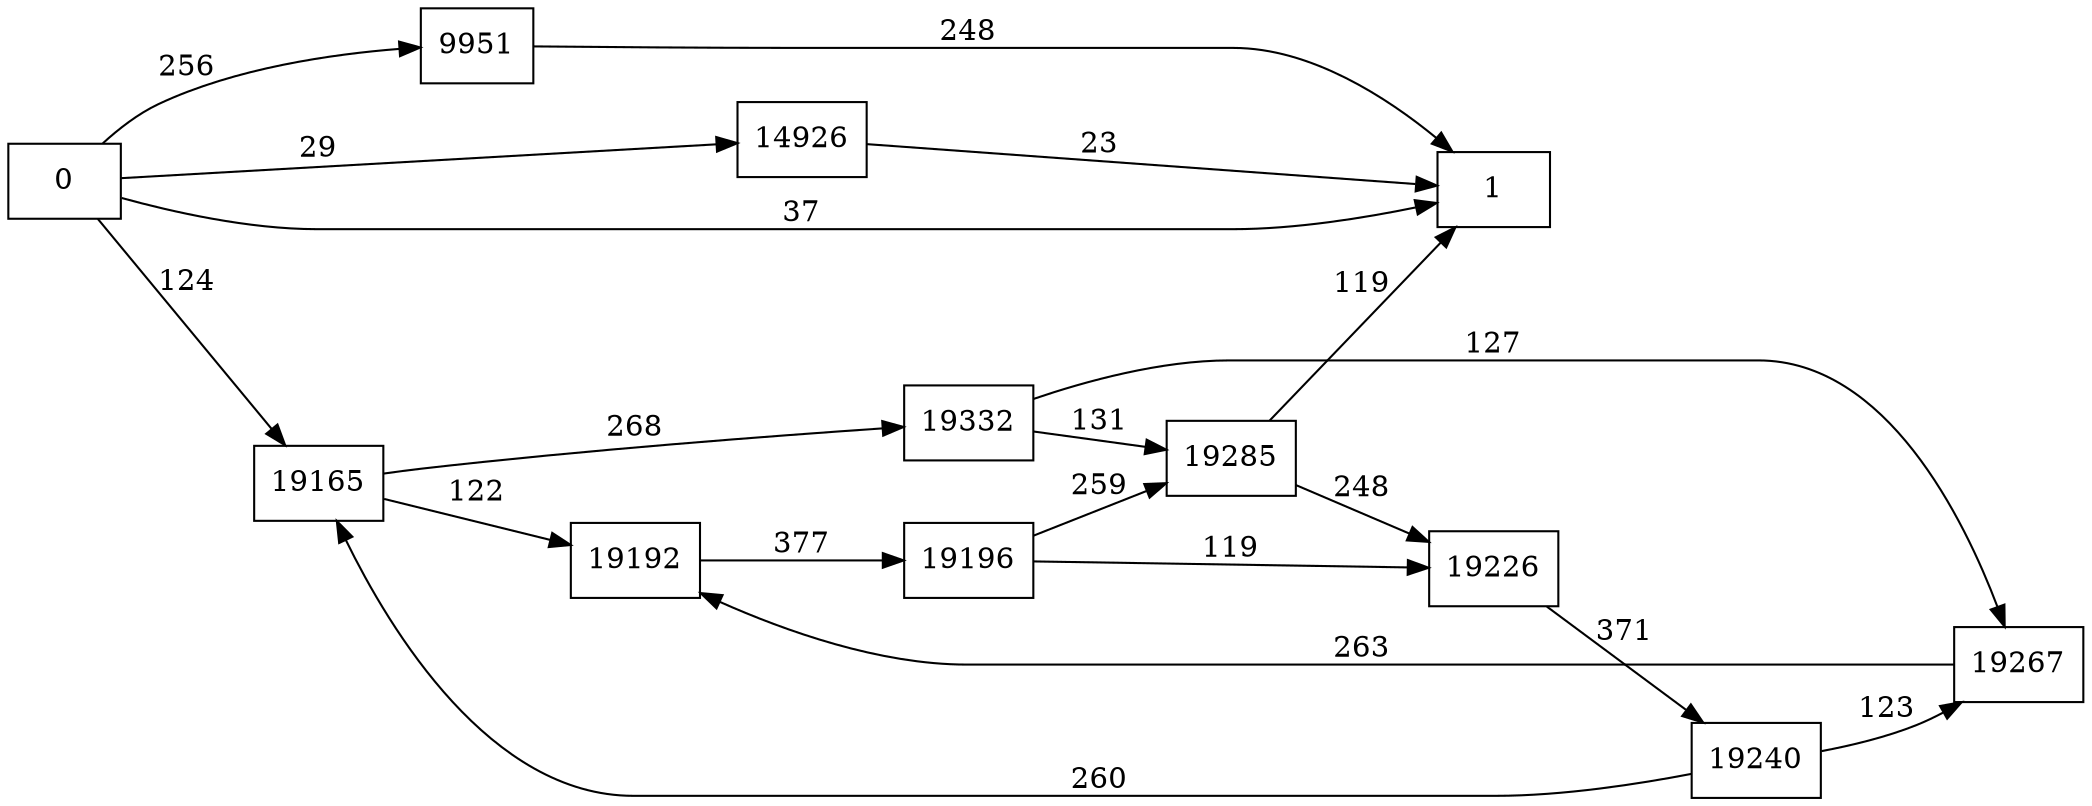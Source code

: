 digraph {
	graph [rankdir=LR]
	node [shape=rectangle]
	9951 -> 1 [label=248]
	14926 -> 1 [label=23]
	19165 -> 19192 [label=122]
	19165 -> 19332 [label=268]
	19192 -> 19196 [label=377]
	19196 -> 19285 [label=259]
	19196 -> 19226 [label=119]
	19226 -> 19240 [label=371]
	19240 -> 19267 [label=123]
	19240 -> 19165 [label=260]
	19267 -> 19192 [label=263]
	19285 -> 19226 [label=248]
	19285 -> 1 [label=119]
	19332 -> 19267 [label=127]
	19332 -> 19285 [label=131]
	0 -> 1 [label=37]
	0 -> 9951 [label=256]
	0 -> 14926 [label=29]
	0 -> 19165 [label=124]
}
